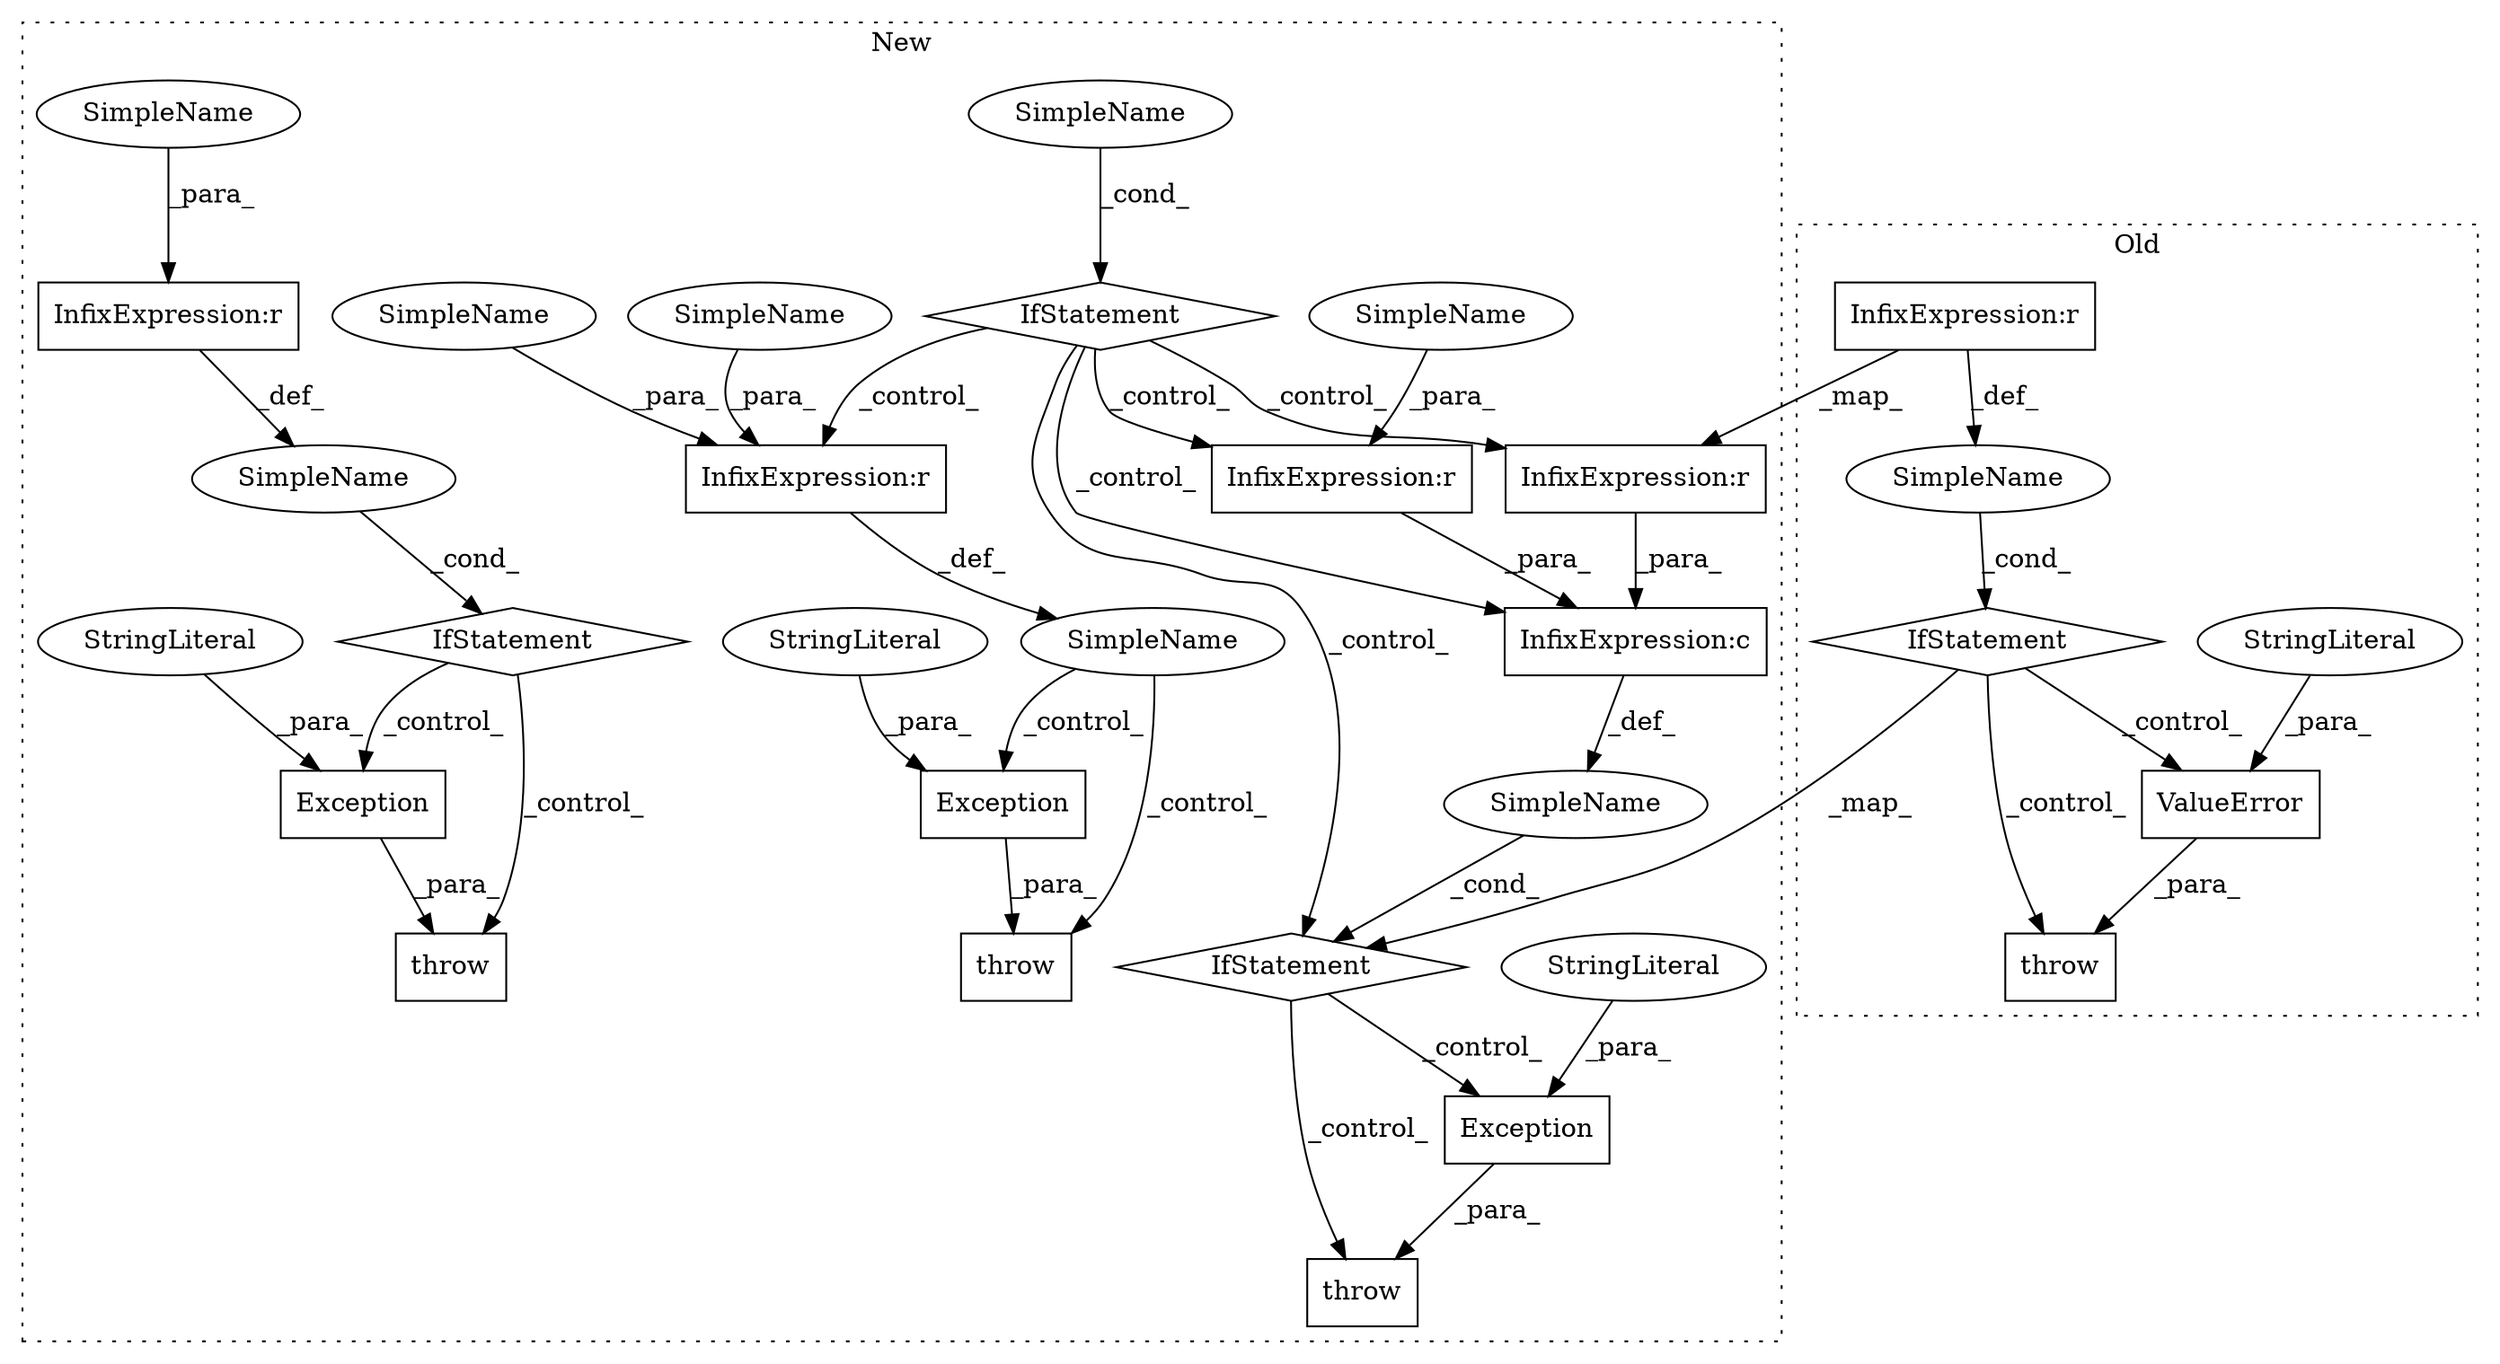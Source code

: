 digraph G {
subgraph cluster0 {
1 [label="ValueError" a="32" s="4447,4493" l="11,1" shape="box"];
3 [label="StringLiteral" a="45" s="4458" l="35" shape="ellipse"];
4 [label="throw" a="53" s="4441" l="6" shape="box"];
7 [label="SimpleName" a="42" s="" l="" shape="ellipse"];
14 [label="InfixExpression:r" a="27" s="4423" l="4" shape="box"];
16 [label="IfStatement" a="25" s="4417,4431" l="4,2" shape="diamond"];
label = "Old";
style="dotted";
}
subgraph cluster1 {
2 [label="Exception" a="32" s="6064,6127" l="10,1" shape="box"];
5 [label="throw" a="53" s="6058" l="6" shape="box"];
6 [label="InfixExpression:c" a="27" s="6032" l="4" shape="box"];
8 [label="SimpleName" a="42" s="" l="" shape="ellipse"];
9 [label="StringLiteral" a="45" s="6074" l="53" shape="ellipse"];
10 [label="InfixExpression:r" a="27" s="6023" l="4" shape="box"];
11 [label="InfixExpression:r" a="27" s="5686" l="4" shape="box"];
12 [label="InfixExpression:r" a="27" s="6549" l="4" shape="box"];
13 [label="InfixExpression:r" a="27" s="6039" l="4" shape="box"];
15 [label="throw" a="53" s="6569" l="6" shape="box"];
17 [label="IfStatement" a="25" s="6016,6048" l="4,2" shape="diamond"];
18 [label="throw" a="53" s="5706" l="6" shape="box"];
19 [label="SimpleName" a="42" s="" l="" shape="ellipse"];
20 [label="SimpleName" a="42" s="" l="" shape="ellipse"];
21 [label="IfStatement" a="25" s="6542,6557" l="4,2" shape="diamond"];
22 [label="SimpleName" a="42" s="" l="" shape="ellipse"];
23 [label="Exception" a="32" s="5712,5815" l="10,1" shape="box"];
24 [label="IfStatement" a="25" s="5656,5670" l="4,2" shape="diamond"];
25 [label="StringLiteral" a="45" s="5722" l="93" shape="ellipse"];
26 [label="Exception" a="32" s="6575,6682" l="10,1" shape="box"];
27 [label="StringLiteral" a="45" s="6585" l="97" shape="ellipse"];
28 [label="SimpleName" a="42" s="6027" l="4" shape="ellipse"];
29 [label="SimpleName" a="42" s="5690" l="4" shape="ellipse"];
30 [label="SimpleName" a="42" s="6553" l="4" shape="ellipse"];
31 [label="SimpleName" a="42" s="5684" l="2" shape="ellipse"];
label = "New";
style="dotted";
}
1 -> 4 [label="_para_"];
2 -> 5 [label="_para_"];
3 -> 1 [label="_para_"];
6 -> 8 [label="_def_"];
7 -> 16 [label="_cond_"];
8 -> 17 [label="_cond_"];
9 -> 2 [label="_para_"];
10 -> 6 [label="_para_"];
11 -> 22 [label="_def_"];
12 -> 20 [label="_def_"];
13 -> 6 [label="_para_"];
14 -> 13 [label="_map_"];
14 -> 7 [label="_def_"];
16 -> 1 [label="_control_"];
16 -> 17 [label="_map_"];
16 -> 4 [label="_control_"];
17 -> 2 [label="_control_"];
17 -> 5 [label="_control_"];
19 -> 24 [label="_cond_"];
20 -> 21 [label="_cond_"];
21 -> 26 [label="_control_"];
21 -> 15 [label="_control_"];
22 -> 18 [label="_control_"];
22 -> 23 [label="_control_"];
23 -> 18 [label="_para_"];
24 -> 6 [label="_control_"];
24 -> 11 [label="_control_"];
24 -> 17 [label="_control_"];
24 -> 10 [label="_control_"];
24 -> 13 [label="_control_"];
25 -> 23 [label="_para_"];
26 -> 15 [label="_para_"];
27 -> 26 [label="_para_"];
28 -> 10 [label="_para_"];
29 -> 11 [label="_para_"];
30 -> 12 [label="_para_"];
31 -> 11 [label="_para_"];
}
